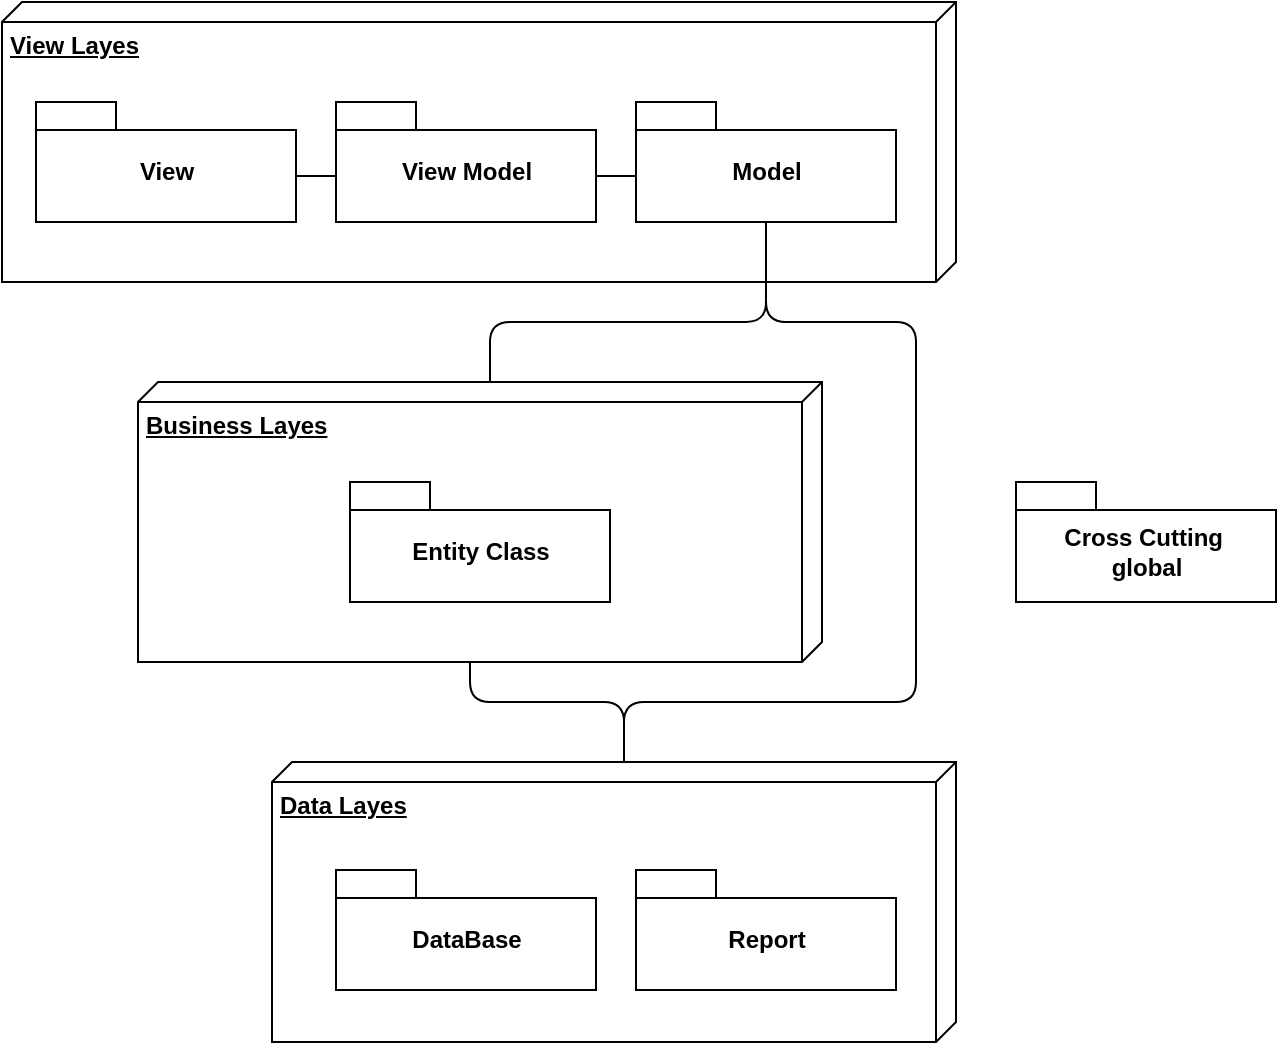 <mxfile version="12.1.7" type="github" pages="1">
  <diagram id="z9P_geivwECmlzvL3oMB" name="Page-1">
    <mxGraphModel dx="1092" dy="648" grid="1" gridSize="10" guides="1" tooltips="1" connect="1" arrows="1" fold="1" page="1" pageScale="1" pageWidth="827" pageHeight="1169" math="0" shadow="0">
      <root>
        <mxCell id="0"/>
        <mxCell id="1" parent="0"/>
        <mxCell id="Iyu4yZvKu-Q9448TbISd-4" value="&lt;span style=&quot;font-weight: 700 ; text-align: center&quot;&gt;Data Layes&lt;/span&gt;" style="verticalAlign=top;align=left;spacingTop=8;spacingLeft=2;spacingRight=12;shape=cube;size=10;direction=south;fontStyle=4;html=1;" parent="1" vertex="1">
          <mxGeometry x="278" y="530" width="342" height="140" as="geometry"/>
        </mxCell>
        <mxCell id="Iyu4yZvKu-Q9448TbISd-5" value="DataBase" style="shape=folder;fontStyle=1;spacingTop=10;tabWidth=40;tabHeight=14;tabPosition=left;html=1;" parent="1" vertex="1">
          <mxGeometry x="310" y="584" width="130" height="60" as="geometry"/>
        </mxCell>
        <mxCell id="Iyu4yZvKu-Q9448TbISd-6" value="Report" style="shape=folder;fontStyle=1;spacingTop=10;tabWidth=40;tabHeight=14;tabPosition=left;html=1;" parent="1" vertex="1">
          <mxGeometry x="460" y="584" width="130" height="60" as="geometry"/>
        </mxCell>
        <mxCell id="Iyu4yZvKu-Q9448TbISd-7" value="Cross Cutting&amp;nbsp;&lt;br&gt;global" style="shape=folder;fontStyle=1;spacingTop=10;tabWidth=40;tabHeight=14;tabPosition=left;html=1;" parent="1" vertex="1">
          <mxGeometry x="650" y="390" width="130" height="60" as="geometry"/>
        </mxCell>
        <mxCell id="Iyu4yZvKu-Q9448TbISd-11" value="&lt;span style=&quot;font-weight: 700 ; text-align: center&quot;&gt;View Layes&lt;/span&gt;" style="verticalAlign=top;align=left;spacingTop=8;spacingLeft=2;spacingRight=12;shape=cube;size=10;direction=south;fontStyle=4;html=1;" parent="1" vertex="1">
          <mxGeometry x="143" y="150" width="477" height="140" as="geometry"/>
        </mxCell>
        <mxCell id="Iyu4yZvKu-Q9448TbISd-12" value="&lt;span style=&quot;font-weight: 700 ; text-align: center&quot;&gt;Business Layes&lt;/span&gt;" style="verticalAlign=top;align=left;spacingTop=8;spacingLeft=2;spacingRight=12;shape=cube;size=10;direction=south;fontStyle=4;html=1;" parent="1" vertex="1">
          <mxGeometry x="211" y="340" width="342" height="140" as="geometry"/>
        </mxCell>
        <mxCell id="Iyu4yZvKu-Q9448TbISd-13" value="Entity Class" style="shape=folder;fontStyle=1;spacingTop=10;tabWidth=40;tabHeight=14;tabPosition=left;html=1;" parent="1" vertex="1">
          <mxGeometry x="317" y="390" width="130" height="60" as="geometry"/>
        </mxCell>
        <mxCell id="Iyu4yZvKu-Q9448TbISd-1" value="Model" style="shape=folder;fontStyle=1;spacingTop=10;tabWidth=40;tabHeight=14;tabPosition=left;html=1;shadow=0;" parent="1" vertex="1">
          <mxGeometry x="460" y="200" width="130" height="60" as="geometry"/>
        </mxCell>
        <mxCell id="Iyu4yZvKu-Q9448TbISd-2" value="View" style="shape=folder;fontStyle=1;spacingTop=10;tabWidth=40;tabHeight=14;tabPosition=left;html=1;shadow=0;" parent="1" vertex="1">
          <mxGeometry x="160" y="200" width="130" height="60" as="geometry"/>
        </mxCell>
        <mxCell id="Iyu4yZvKu-Q9448TbISd-3" value="View Model" style="shape=folder;fontStyle=1;spacingTop=10;tabWidth=40;tabHeight=14;tabPosition=left;html=1;shadow=0;" parent="1" vertex="1">
          <mxGeometry x="310" y="200" width="130" height="60" as="geometry"/>
        </mxCell>
        <mxCell id="Iyu4yZvKu-Q9448TbISd-8" value="" style="endArrow=none;html=1;entryX=0;entryY=0;entryDx=130;entryDy=37;entryPerimeter=0;exitX=0;exitY=0;exitDx=0;exitDy=37;exitPerimeter=0;shadow=0;" parent="1" source="Iyu4yZvKu-Q9448TbISd-1" target="Iyu4yZvKu-Q9448TbISd-3" edge="1">
          <mxGeometry width="50" height="50" relative="1" as="geometry">
            <mxPoint x="385" y="320" as="sourcePoint"/>
            <mxPoint x="385" y="300" as="targetPoint"/>
          </mxGeometry>
        </mxCell>
        <mxCell id="Iyu4yZvKu-Q9448TbISd-9" value="" style="endArrow=none;html=1;entryX=0;entryY=0;entryDx=0;entryDy=37;entryPerimeter=0;exitX=0;exitY=0;exitDx=130;exitDy=37;exitPerimeter=0;shadow=0;" parent="1" source="Iyu4yZvKu-Q9448TbISd-2" target="Iyu4yZvKu-Q9448TbISd-3" edge="1">
          <mxGeometry width="50" height="50" relative="1" as="geometry">
            <mxPoint x="300" y="247" as="sourcePoint"/>
            <mxPoint x="320" y="247" as="targetPoint"/>
          </mxGeometry>
        </mxCell>
        <mxCell id="Iyu4yZvKu-Q9448TbISd-14" value="" style="endArrow=none;html=1;shadow=0;entryX=0.5;entryY=1;entryDx=0;entryDy=0;entryPerimeter=0;exitX=0;exitY=0;exitDx=0;exitDy=166;exitPerimeter=0;" parent="1" source="Iyu4yZvKu-Q9448TbISd-12" target="Iyu4yZvKu-Q9448TbISd-1" edge="1">
          <mxGeometry width="50" height="50" relative="1" as="geometry">
            <mxPoint x="70" y="400" as="sourcePoint"/>
            <mxPoint x="120" y="350" as="targetPoint"/>
            <Array as="points">
              <mxPoint x="387" y="310"/>
              <mxPoint x="525" y="310"/>
            </Array>
          </mxGeometry>
        </mxCell>
        <mxCell id="Iyu4yZvKu-Q9448TbISd-15" value="" style="endArrow=none;html=1;shadow=0;entryX=0;entryY=0;entryDx=140;entryDy=176;entryPerimeter=0;exitX=0;exitY=0;exitDx=0;exitDy=166;exitPerimeter=0;" parent="1" source="Iyu4yZvKu-Q9448TbISd-4" target="Iyu4yZvKu-Q9448TbISd-12" edge="1">
          <mxGeometry width="50" height="50" relative="1" as="geometry">
            <mxPoint x="130" y="540" as="sourcePoint"/>
            <mxPoint x="180" y="490" as="targetPoint"/>
            <Array as="points">
              <mxPoint x="454" y="500"/>
              <mxPoint x="377" y="500"/>
            </Array>
          </mxGeometry>
        </mxCell>
        <mxCell id="Iyu4yZvKu-Q9448TbISd-16" value="" style="endArrow=none;html=1;shadow=0;entryX=0.5;entryY=1;entryDx=0;entryDy=0;entryPerimeter=0;exitX=0;exitY=0;exitDx=0;exitDy=166;exitPerimeter=0;" parent="1" source="Iyu4yZvKu-Q9448TbISd-4" target="Iyu4yZvKu-Q9448TbISd-1" edge="1">
          <mxGeometry width="50" height="50" relative="1" as="geometry">
            <mxPoint x="590" y="450" as="sourcePoint"/>
            <mxPoint x="640" y="400" as="targetPoint"/>
            <Array as="points">
              <mxPoint x="454" y="500"/>
              <mxPoint x="600" y="500"/>
              <mxPoint x="600" y="310"/>
              <mxPoint x="525" y="310"/>
            </Array>
          </mxGeometry>
        </mxCell>
      </root>
    </mxGraphModel>
  </diagram>
</mxfile>
